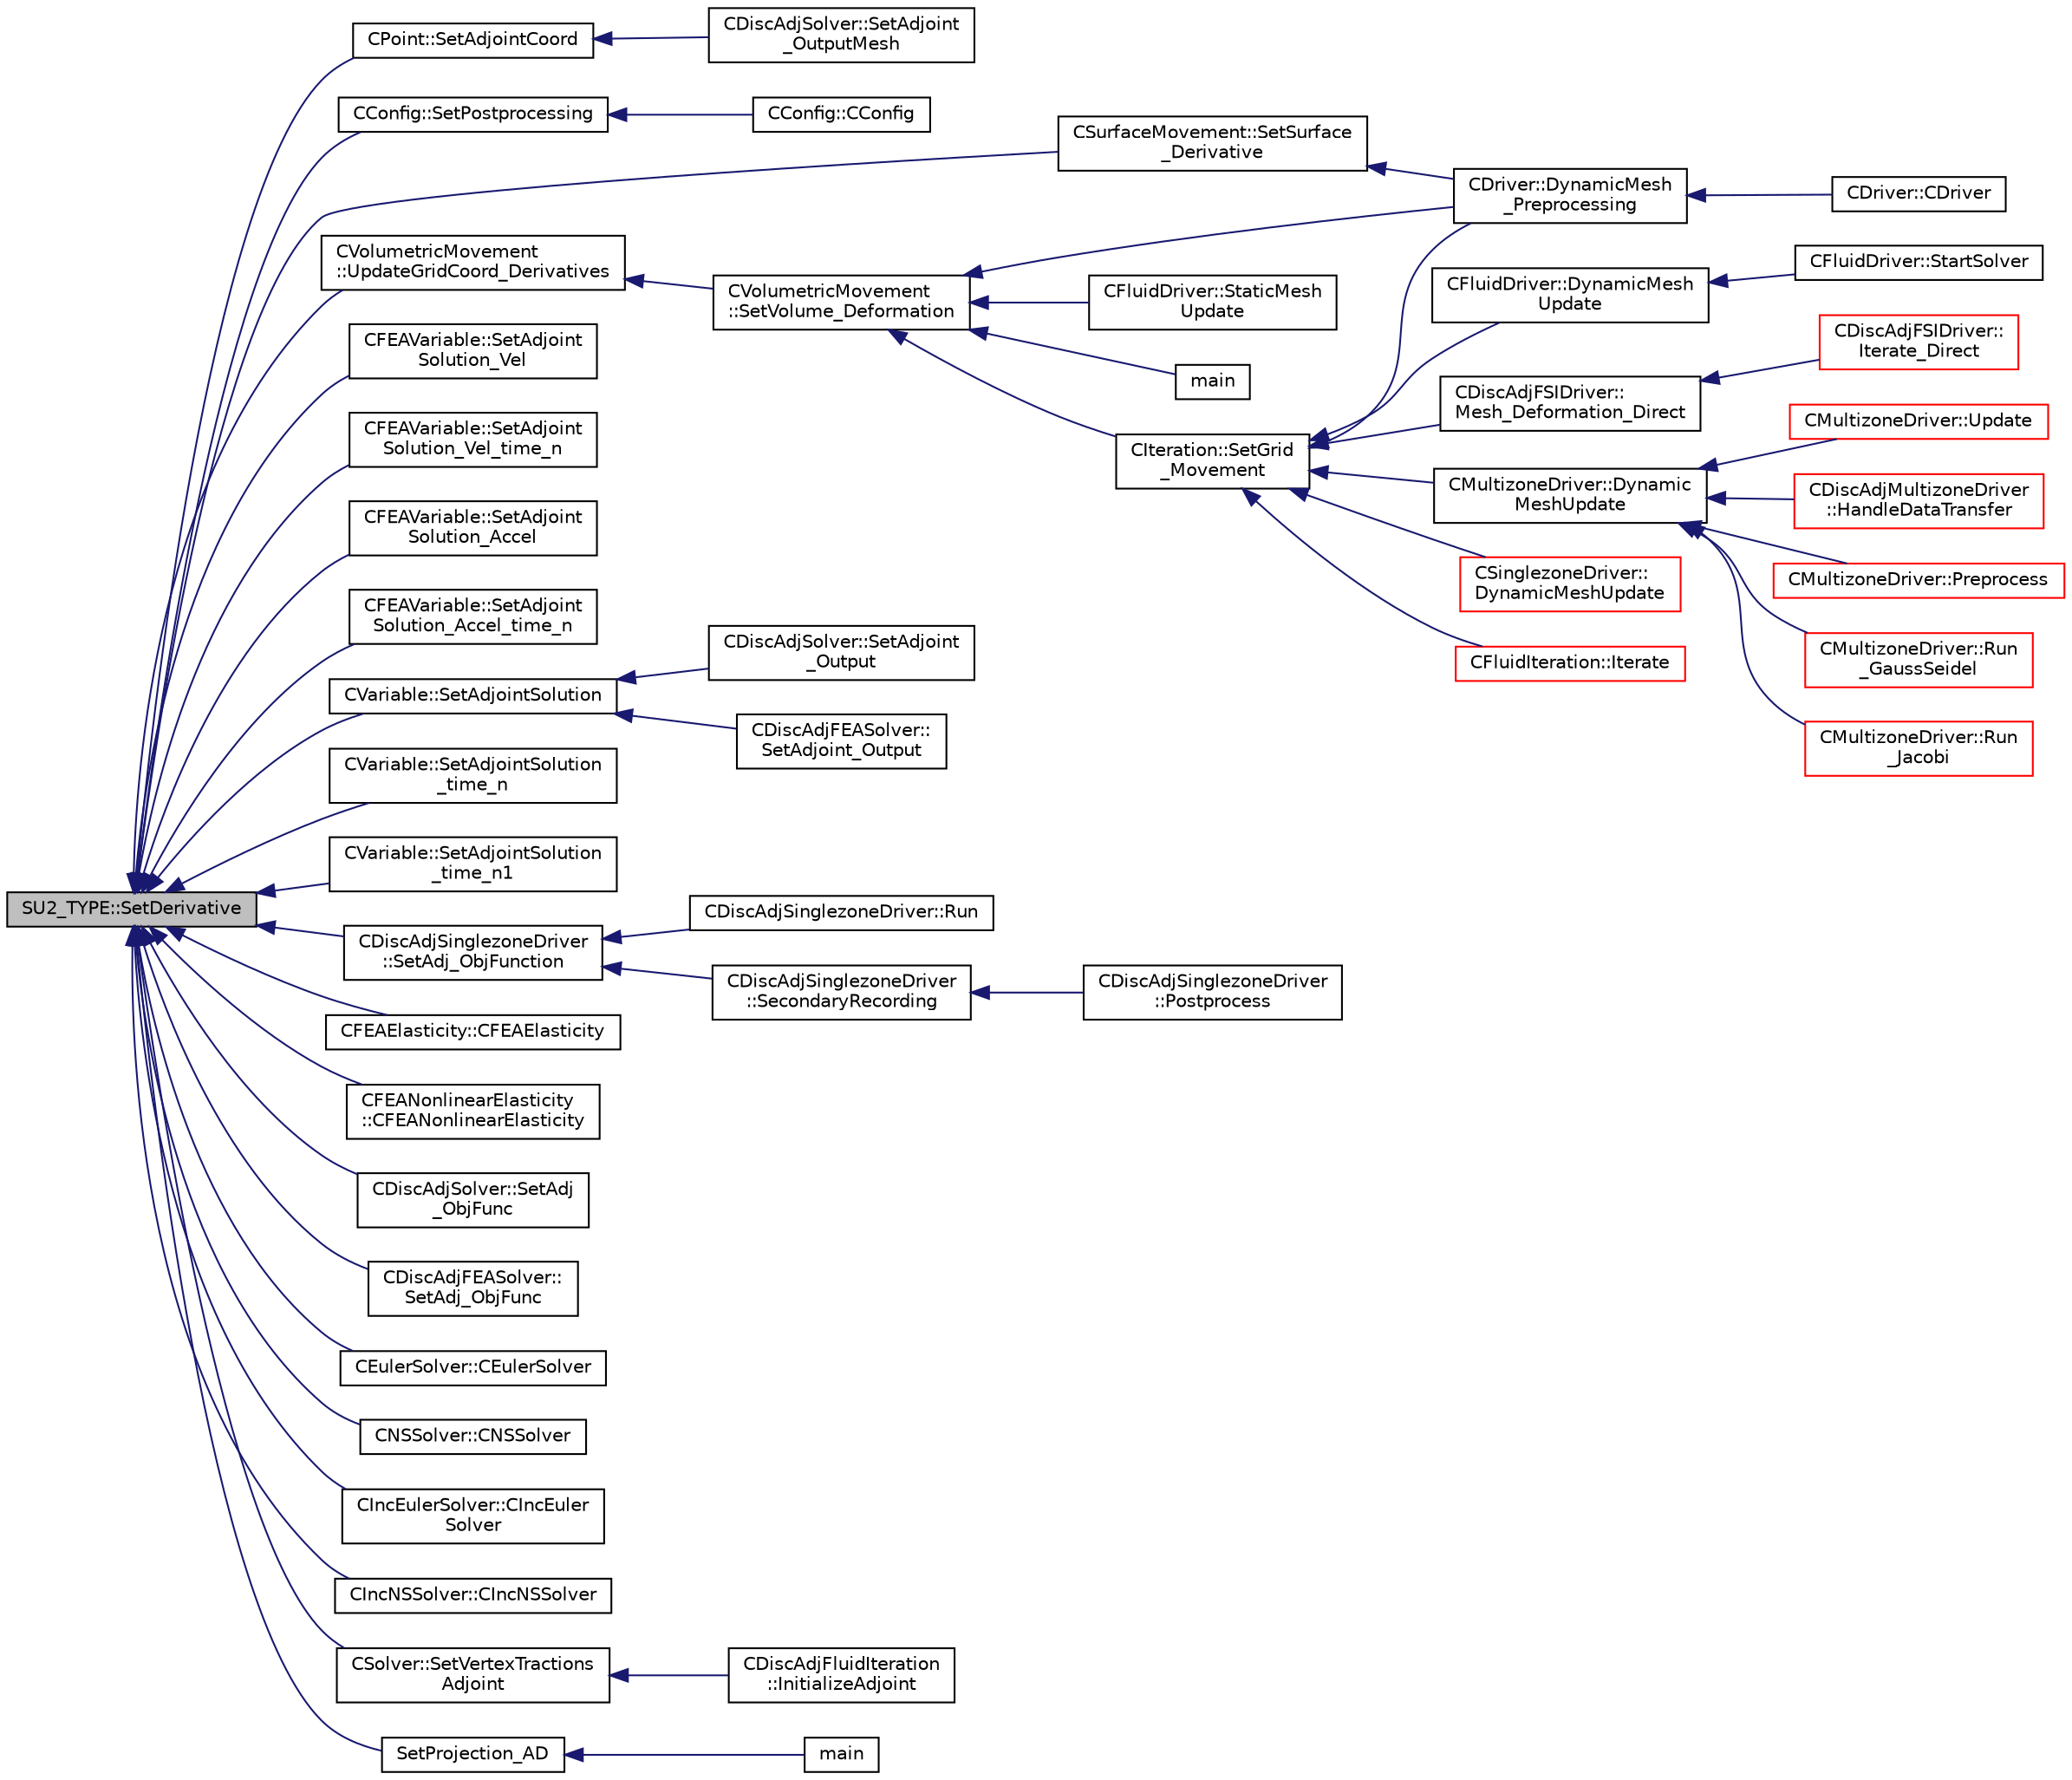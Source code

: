 digraph "SU2_TYPE::SetDerivative"
{
  edge [fontname="Helvetica",fontsize="10",labelfontname="Helvetica",labelfontsize="10"];
  node [fontname="Helvetica",fontsize="10",shape=record];
  rankdir="LR";
  Node562 [label="SU2_TYPE::SetDerivative",height=0.2,width=0.4,color="black", fillcolor="grey75", style="filled", fontcolor="black"];
  Node562 -> Node563 [dir="back",color="midnightblue",fontsize="10",style="solid",fontname="Helvetica"];
  Node563 [label="CPoint::SetAdjointCoord",height=0.2,width=0.4,color="black", fillcolor="white", style="filled",URL="$class_c_point.html#a985ed97c602f287a9687b6f806888e2b",tooltip="Set the adjoint values of the coordinates. "];
  Node563 -> Node564 [dir="back",color="midnightblue",fontsize="10",style="solid",fontname="Helvetica"];
  Node564 [label="CDiscAdjSolver::SetAdjoint\l_OutputMesh",height=0.2,width=0.4,color="black", fillcolor="white", style="filled",URL="$class_c_disc_adj_solver.html#a0158c413da39931cdc7f48d542a13ffb",tooltip="Sets the adjoint values of the output of the mesh deformation iteration before evaluation of the tape..."];
  Node562 -> Node565 [dir="back",color="midnightblue",fontsize="10",style="solid",fontname="Helvetica"];
  Node565 [label="CConfig::SetPostprocessing",height=0.2,width=0.4,color="black", fillcolor="white", style="filled",URL="$class_c_config.html#aa4e0ba3c44738bd4b71e0f86f912153f",tooltip="Config file postprocessing. "];
  Node565 -> Node566 [dir="back",color="midnightblue",fontsize="10",style="solid",fontname="Helvetica"];
  Node566 [label="CConfig::CConfig",height=0.2,width=0.4,color="black", fillcolor="white", style="filled",URL="$class_c_config.html#a3298c6c9512a61554a459c5988b9e97a",tooltip="Constructor of the class which reads the input file. "];
  Node562 -> Node567 [dir="back",color="midnightblue",fontsize="10",style="solid",fontname="Helvetica"];
  Node567 [label="CVolumetricMovement\l::UpdateGridCoord_Derivatives",height=0.2,width=0.4,color="black", fillcolor="white", style="filled",URL="$class_c_volumetric_movement.html#a845d08f2349381a6c7b849011e638304",tooltip="Update the derivatives of the coordinates after the grid movement. "];
  Node567 -> Node568 [dir="back",color="midnightblue",fontsize="10",style="solid",fontname="Helvetica"];
  Node568 [label="CVolumetricMovement\l::SetVolume_Deformation",height=0.2,width=0.4,color="black", fillcolor="white", style="filled",URL="$class_c_volumetric_movement.html#a9120967db0448fb16cb3ddf14ce6b533",tooltip="Grid deformation using the spring analogy method. "];
  Node568 -> Node569 [dir="back",color="midnightblue",fontsize="10",style="solid",fontname="Helvetica"];
  Node569 [label="CDriver::DynamicMesh\l_Preprocessing",height=0.2,width=0.4,color="black", fillcolor="white", style="filled",URL="$class_c_driver.html#af585d91d9c08dbddcc2b3e67dd5f5af9",tooltip="GridMovement_Preprocessing. "];
  Node569 -> Node570 [dir="back",color="midnightblue",fontsize="10",style="solid",fontname="Helvetica"];
  Node570 [label="CDriver::CDriver",height=0.2,width=0.4,color="black", fillcolor="white", style="filled",URL="$class_c_driver.html#a3fca4a013a6efa9bbb38fe78a86b5f3d",tooltip="Constructor of the class. "];
  Node568 -> Node571 [dir="back",color="midnightblue",fontsize="10",style="solid",fontname="Helvetica"];
  Node571 [label="CIteration::SetGrid\l_Movement",height=0.2,width=0.4,color="black", fillcolor="white", style="filled",URL="$class_c_iteration.html#a7b36785762f6b0c214569b185b858b6c",tooltip="Updates the positions and grid velocities for dynamic meshes between physical time steps..."];
  Node571 -> Node569 [dir="back",color="midnightblue",fontsize="10",style="solid",fontname="Helvetica"];
  Node571 -> Node572 [dir="back",color="midnightblue",fontsize="10",style="solid",fontname="Helvetica"];
  Node572 [label="CFluidDriver::DynamicMesh\lUpdate",height=0.2,width=0.4,color="black", fillcolor="white", style="filled",URL="$class_c_fluid_driver.html#a4eee67049f34a1875a42afa470e9f828",tooltip="Perform a dynamic mesh deformation, included grid velocity computation and the update of the multigri..."];
  Node572 -> Node573 [dir="back",color="midnightblue",fontsize="10",style="solid",fontname="Helvetica"];
  Node573 [label="CFluidDriver::StartSolver",height=0.2,width=0.4,color="black", fillcolor="white", style="filled",URL="$class_c_fluid_driver.html#a1c122d5a4b5f562f69a84aef2b8bd6d5",tooltip="Launch the computation for all zones and all physics. "];
  Node571 -> Node574 [dir="back",color="midnightblue",fontsize="10",style="solid",fontname="Helvetica"];
  Node574 [label="CDiscAdjFSIDriver::\lMesh_Deformation_Direct",height=0.2,width=0.4,color="black", fillcolor="white", style="filled",URL="$class_c_disc_adj_f_s_i_driver.html#ad683500d6b3773af342165b1b18f5c59",tooltip="Run a direct mesh deformation. "];
  Node574 -> Node575 [dir="back",color="midnightblue",fontsize="10",style="solid",fontname="Helvetica"];
  Node575 [label="CDiscAdjFSIDriver::\lIterate_Direct",height=0.2,width=0.4,color="red", fillcolor="white", style="filled",URL="$class_c_disc_adj_f_s_i_driver.html#acd9e7f14d860522e48ba2b6db34efd49",tooltip="Iterate the direct solver for recording. "];
  Node571 -> Node579 [dir="back",color="midnightblue",fontsize="10",style="solid",fontname="Helvetica"];
  Node579 [label="CMultizoneDriver::Dynamic\lMeshUpdate",height=0.2,width=0.4,color="black", fillcolor="white", style="filled",URL="$class_c_multizone_driver.html#ad28a95a48e9750237a5e2b1bf2c4aac9",tooltip="Perform a dynamic mesh deformation, included grid velocity computation and the update of the multigri..."];
  Node579 -> Node580 [dir="back",color="midnightblue",fontsize="10",style="solid",fontname="Helvetica"];
  Node580 [label="CDiscAdjMultizoneDriver\l::HandleDataTransfer",height=0.2,width=0.4,color="red", fillcolor="white", style="filled",URL="$class_c_disc_adj_multizone_driver.html#ab33de05a7a1f77dcf60014a4a35dd4f1",tooltip="Transfer data between zones and update grids when required. "];
  Node579 -> Node585 [dir="back",color="midnightblue",fontsize="10",style="solid",fontname="Helvetica"];
  Node585 [label="CMultizoneDriver::Preprocess",height=0.2,width=0.4,color="red", fillcolor="white", style="filled",URL="$class_c_multizone_driver.html#a29c97f0dff69501feb7d5f8fe2670088",tooltip="Preprocess the multizone iteration. "];
  Node579 -> Node587 [dir="back",color="midnightblue",fontsize="10",style="solid",fontname="Helvetica"];
  Node587 [label="CMultizoneDriver::Run\l_GaussSeidel",height=0.2,width=0.4,color="red", fillcolor="white", style="filled",URL="$class_c_multizone_driver.html#a8036223cdbe0c0d4552f17f6bad9189b",tooltip="Run a Block Gauss-Seidel iteration in all physical zones. "];
  Node579 -> Node588 [dir="back",color="midnightblue",fontsize="10",style="solid",fontname="Helvetica"];
  Node588 [label="CMultizoneDriver::Run\l_Jacobi",height=0.2,width=0.4,color="red", fillcolor="white", style="filled",URL="$class_c_multizone_driver.html#a1bf2824daac5a10e8fb7387676eee338",tooltip="Run a Block-Jacobi iteration in all physical zones. "];
  Node579 -> Node589 [dir="back",color="midnightblue",fontsize="10",style="solid",fontname="Helvetica"];
  Node589 [label="CMultizoneDriver::Update",height=0.2,width=0.4,color="red", fillcolor="white", style="filled",URL="$class_c_multizone_driver.html#ac5d960382730c14b035965906cf02cb6",tooltip="Update the dual-time solution within multiple zones. "];
  Node571 -> Node590 [dir="back",color="midnightblue",fontsize="10",style="solid",fontname="Helvetica"];
  Node590 [label="CSinglezoneDriver::\lDynamicMeshUpdate",height=0.2,width=0.4,color="red", fillcolor="white", style="filled",URL="$class_c_singlezone_driver.html#a8cf4c7786b495d459818b656a7f6a357",tooltip="Perform a dynamic mesh deformation, included grid velocity computation and the update of the multigri..."];
  Node571 -> Node593 [dir="back",color="midnightblue",fontsize="10",style="solid",fontname="Helvetica"];
  Node593 [label="CFluidIteration::Iterate",height=0.2,width=0.4,color="red", fillcolor="white", style="filled",URL="$class_c_fluid_iteration.html#ab1379b4cba3d8c893395123fb6030986",tooltip="Perform a single iteration of the fluid system. "];
  Node568 -> Node595 [dir="back",color="midnightblue",fontsize="10",style="solid",fontname="Helvetica"];
  Node595 [label="CFluidDriver::StaticMesh\lUpdate",height=0.2,width=0.4,color="black", fillcolor="white", style="filled",URL="$class_c_fluid_driver.html#a6771333285f189b2f979478dee64d897",tooltip="Perform a static mesh deformation, without considering grid velocity (multiple zone). "];
  Node568 -> Node596 [dir="back",color="midnightblue",fontsize="10",style="solid",fontname="Helvetica"];
  Node596 [label="main",height=0.2,width=0.4,color="black", fillcolor="white", style="filled",URL="$_s_u2___d_e_f_8cpp.html#a0ddf1224851353fc92bfbff6f499fa97"];
  Node562 -> Node597 [dir="back",color="midnightblue",fontsize="10",style="solid",fontname="Helvetica"];
  Node597 [label="CSurfaceMovement::SetSurface\l_Derivative",height=0.2,width=0.4,color="black", fillcolor="white", style="filled",URL="$class_c_surface_movement.html#af6aac73d04565bf6e9b81305b66e97e7",tooltip="Set derivatives of the surface/boundary deformation. "];
  Node597 -> Node569 [dir="back",color="midnightblue",fontsize="10",style="solid",fontname="Helvetica"];
  Node562 -> Node598 [dir="back",color="midnightblue",fontsize="10",style="solid",fontname="Helvetica"];
  Node598 [label="CFEAVariable::SetAdjoint\lSolution_Vel",height=0.2,width=0.4,color="black", fillcolor="white", style="filled",URL="$class_c_f_e_a_variable.html#af6726fca68a150f06a279de15de48acf",tooltip="Set the velocity adjoint values of the solution. "];
  Node562 -> Node599 [dir="back",color="midnightblue",fontsize="10",style="solid",fontname="Helvetica"];
  Node599 [label="CFEAVariable::SetAdjoint\lSolution_Vel_time_n",height=0.2,width=0.4,color="black", fillcolor="white", style="filled",URL="$class_c_f_e_a_variable.html#aa5f8b49d667a9824c108b0ed84b7c80e",tooltip="Set the velocity adjoint values of the solution at time n. "];
  Node562 -> Node600 [dir="back",color="midnightblue",fontsize="10",style="solid",fontname="Helvetica"];
  Node600 [label="CFEAVariable::SetAdjoint\lSolution_Accel",height=0.2,width=0.4,color="black", fillcolor="white", style="filled",URL="$class_c_f_e_a_variable.html#af40cd7d4a40cbb66db0f71486e05fcd4",tooltip="Set the acceleration adjoint values of the solution. "];
  Node562 -> Node601 [dir="back",color="midnightblue",fontsize="10",style="solid",fontname="Helvetica"];
  Node601 [label="CFEAVariable::SetAdjoint\lSolution_Accel_time_n",height=0.2,width=0.4,color="black", fillcolor="white", style="filled",URL="$class_c_f_e_a_variable.html#a6117dc87b33c50c10d76c761a5f04e4a",tooltip="Set the acceleration adjoint values of the solution at time n. "];
  Node562 -> Node602 [dir="back",color="midnightblue",fontsize="10",style="solid",fontname="Helvetica"];
  Node602 [label="CVariable::SetAdjointSolution",height=0.2,width=0.4,color="black", fillcolor="white", style="filled",URL="$class_c_variable.html#a7c98cdf8cb0799eb03e3cb8a9ca45f92",tooltip="Set the adjoint values of the solution. "];
  Node602 -> Node603 [dir="back",color="midnightblue",fontsize="10",style="solid",fontname="Helvetica"];
  Node603 [label="CDiscAdjSolver::SetAdjoint\l_Output",height=0.2,width=0.4,color="black", fillcolor="white", style="filled",URL="$class_c_disc_adj_solver.html#a853239f367f921866a73df8a4f33f475",tooltip="Sets the adjoint values of the output of the flow (+turb.) iteration before evaluation of the tape..."];
  Node602 -> Node604 [dir="back",color="midnightblue",fontsize="10",style="solid",fontname="Helvetica"];
  Node604 [label="CDiscAdjFEASolver::\lSetAdjoint_Output",height=0.2,width=0.4,color="black", fillcolor="white", style="filled",URL="$class_c_disc_adj_f_e_a_solver.html#a710f0a70ba6015d1e19504532652cc87",tooltip="Sets the adjoint values of the output of the flow (+turb.) iteration before evaluation of the tape..."];
  Node562 -> Node605 [dir="back",color="midnightblue",fontsize="10",style="solid",fontname="Helvetica"];
  Node605 [label="CVariable::SetAdjointSolution\l_time_n",height=0.2,width=0.4,color="black", fillcolor="white", style="filled",URL="$class_c_variable.html#abf91aea0fe1ee9246ae701f5371db2da",tooltip="Set the adjoint values of the solution at time n. "];
  Node562 -> Node606 [dir="back",color="midnightblue",fontsize="10",style="solid",fontname="Helvetica"];
  Node606 [label="CVariable::SetAdjointSolution\l_time_n1",height=0.2,width=0.4,color="black", fillcolor="white", style="filled",URL="$class_c_variable.html#aea62227ff73f1206cc7d91960dad36ec",tooltip="Set the adjoint values of the solution at time n-1. "];
  Node562 -> Node607 [dir="back",color="midnightblue",fontsize="10",style="solid",fontname="Helvetica"];
  Node607 [label="CDiscAdjSinglezoneDriver\l::SetAdj_ObjFunction",height=0.2,width=0.4,color="black", fillcolor="white", style="filled",URL="$class_c_disc_adj_singlezone_driver.html#a0571875142f9cd223d696bc10d4d1c9e",tooltip="Initialize the adjoint value of the objective function. "];
  Node607 -> Node608 [dir="back",color="midnightblue",fontsize="10",style="solid",fontname="Helvetica"];
  Node608 [label="CDiscAdjSinglezoneDriver::Run",height=0.2,width=0.4,color="black", fillcolor="white", style="filled",URL="$class_c_disc_adj_singlezone_driver.html#a624c84f750a031872526d62b93cff1f1",tooltip="Run a single iteration of the discrete adjoint solver with a single zone. "];
  Node607 -> Node609 [dir="back",color="midnightblue",fontsize="10",style="solid",fontname="Helvetica"];
  Node609 [label="CDiscAdjSinglezoneDriver\l::SecondaryRecording",height=0.2,width=0.4,color="black", fillcolor="white", style="filled",URL="$class_c_disc_adj_singlezone_driver.html#ad328a74dd89ed2e335b22c4bf2b53cb0",tooltip="Record the secondary computational path. "];
  Node609 -> Node610 [dir="back",color="midnightblue",fontsize="10",style="solid",fontname="Helvetica"];
  Node610 [label="CDiscAdjSinglezoneDriver\l::Postprocess",height=0.2,width=0.4,color="black", fillcolor="white", style="filled",URL="$class_c_disc_adj_singlezone_driver.html#af0ac923c07d86674b252c28df9a115da",tooltip="Postprocess the adjoint iteration for ZONE_0. "];
  Node562 -> Node611 [dir="back",color="midnightblue",fontsize="10",style="solid",fontname="Helvetica"];
  Node611 [label="CFEAElasticity::CFEAElasticity",height=0.2,width=0.4,color="black", fillcolor="white", style="filled",URL="$class_c_f_e_a_elasticity.html#ad1c14749a7ca01a53ad55fe1f7297c06",tooltip="Constructor of the class (overload). "];
  Node562 -> Node612 [dir="back",color="midnightblue",fontsize="10",style="solid",fontname="Helvetica"];
  Node612 [label="CFEANonlinearElasticity\l::CFEANonlinearElasticity",height=0.2,width=0.4,color="black", fillcolor="white", style="filled",URL="$class_c_f_e_a_nonlinear_elasticity.html#a34c2ea83c93ac2c53f262e1f2ad16d63",tooltip="Constructor of the class. "];
  Node562 -> Node613 [dir="back",color="midnightblue",fontsize="10",style="solid",fontname="Helvetica"];
  Node613 [label="CDiscAdjSolver::SetAdj\l_ObjFunc",height=0.2,width=0.4,color="black", fillcolor="white", style="filled",URL="$class_c_disc_adj_solver.html#aacc3de3d7448816f3628da9278dfca6c",tooltip="Set the objective function. "];
  Node562 -> Node614 [dir="back",color="midnightblue",fontsize="10",style="solid",fontname="Helvetica"];
  Node614 [label="CDiscAdjFEASolver::\lSetAdj_ObjFunc",height=0.2,width=0.4,color="black", fillcolor="white", style="filled",URL="$class_c_disc_adj_f_e_a_solver.html#a89dbb3f5e722989da8d5a1823fc2b306",tooltip="Set the objective function. "];
  Node562 -> Node615 [dir="back",color="midnightblue",fontsize="10",style="solid",fontname="Helvetica"];
  Node615 [label="CEulerSolver::CEulerSolver",height=0.2,width=0.4,color="black", fillcolor="white", style="filled",URL="$class_c_euler_solver.html#ae1e74218b4e943111b100d7ddcbd4db9"];
  Node562 -> Node616 [dir="back",color="midnightblue",fontsize="10",style="solid",fontname="Helvetica"];
  Node616 [label="CNSSolver::CNSSolver",height=0.2,width=0.4,color="black", fillcolor="white", style="filled",URL="$class_c_n_s_solver.html#a2a8ad49c42b4546696e631cf44b7788b"];
  Node562 -> Node617 [dir="back",color="midnightblue",fontsize="10",style="solid",fontname="Helvetica"];
  Node617 [label="CIncEulerSolver::CIncEuler\lSolver",height=0.2,width=0.4,color="black", fillcolor="white", style="filled",URL="$class_c_inc_euler_solver.html#a91f644b8f9a00215bac5bcd31dfc06d8"];
  Node562 -> Node618 [dir="back",color="midnightblue",fontsize="10",style="solid",fontname="Helvetica"];
  Node618 [label="CIncNSSolver::CIncNSSolver",height=0.2,width=0.4,color="black", fillcolor="white", style="filled",URL="$class_c_inc_n_s_solver.html#a82152ac7e91fb1c5c073d98a1f08e2aa"];
  Node562 -> Node619 [dir="back",color="midnightblue",fontsize="10",style="solid",fontname="Helvetica"];
  Node619 [label="CSolver::SetVertexTractions\lAdjoint",height=0.2,width=0.4,color="black", fillcolor="white", style="filled",URL="$class_c_solver.html#a598cfa469a5cc50f23ce21511410120c",tooltip="Set the adjoints of the vertex tractions to the AD structure. "];
  Node619 -> Node620 [dir="back",color="midnightblue",fontsize="10",style="solid",fontname="Helvetica"];
  Node620 [label="CDiscAdjFluidIteration\l::InitializeAdjoint",height=0.2,width=0.4,color="black", fillcolor="white", style="filled",URL="$class_c_disc_adj_fluid_iteration.html#aba7f7cf2a26c03bf31981e1716fcc680",tooltip="Registers all input variables of the fluid iteration. "];
  Node562 -> Node621 [dir="back",color="midnightblue",fontsize="10",style="solid",fontname="Helvetica"];
  Node621 [label="SetProjection_AD",height=0.2,width=0.4,color="black", fillcolor="white", style="filled",URL="$_s_u2___d_o_t_8cpp.html#a3fceed882e8eb3d6796c8e8396af7d87",tooltip="Projection of the surface sensitivity using algorithmic differentiation (AD). "];
  Node621 -> Node622 [dir="back",color="midnightblue",fontsize="10",style="solid",fontname="Helvetica"];
  Node622 [label="main",height=0.2,width=0.4,color="black", fillcolor="white", style="filled",URL="$_s_u2___d_o_t_8cpp.html#a0ddf1224851353fc92bfbff6f499fa97"];
}
